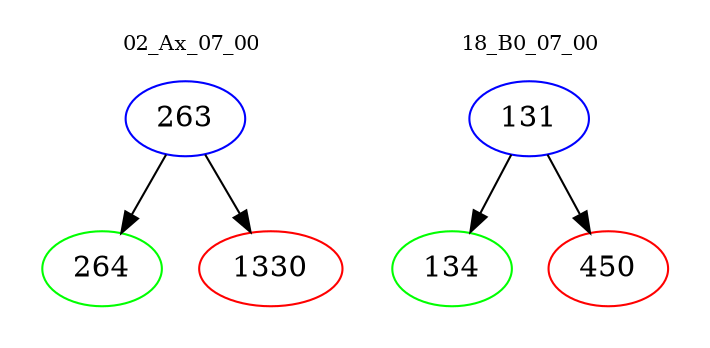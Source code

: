 digraph{
subgraph cluster_0 {
color = white
label = "02_Ax_07_00";
fontsize=10;
T0_263 [label="263", color="blue"]
T0_263 -> T0_264 [color="black"]
T0_264 [label="264", color="green"]
T0_263 -> T0_1330 [color="black"]
T0_1330 [label="1330", color="red"]
}
subgraph cluster_1 {
color = white
label = "18_B0_07_00";
fontsize=10;
T1_131 [label="131", color="blue"]
T1_131 -> T1_134 [color="black"]
T1_134 [label="134", color="green"]
T1_131 -> T1_450 [color="black"]
T1_450 [label="450", color="red"]
}
}
